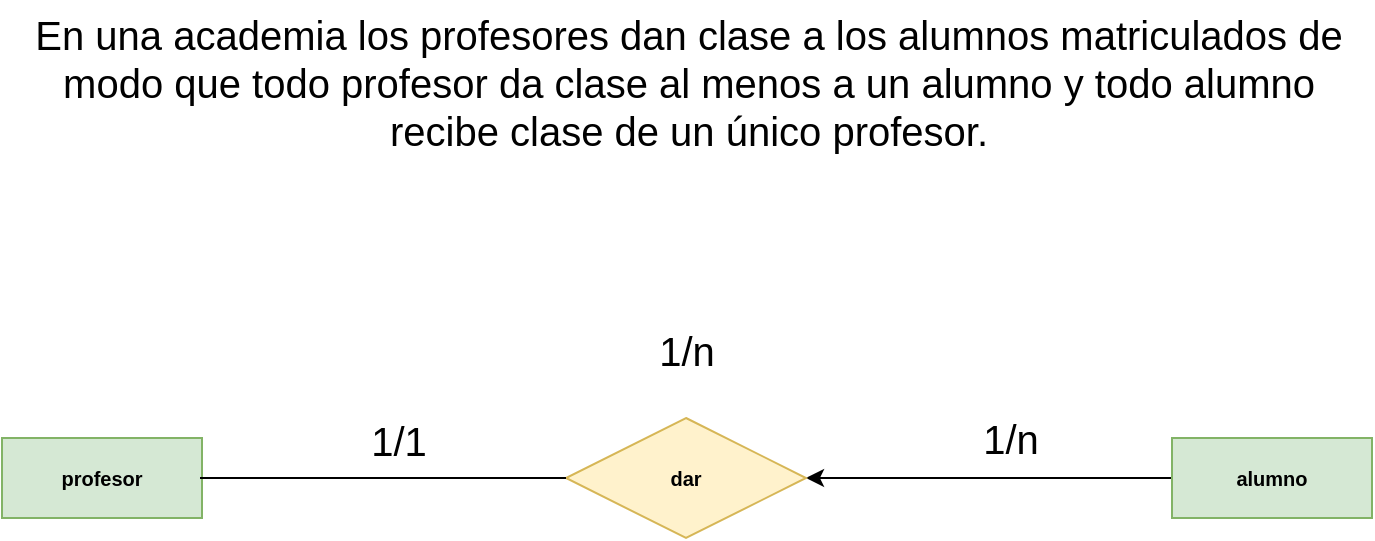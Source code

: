 <mxfile version="20.5.1" type="github" pages="8">
  <diagram id="C_pafondrnuH2jQkp4BJ" name="EJE-1">
    <mxGraphModel dx="868" dy="482" grid="1" gridSize="9" guides="1" tooltips="1" connect="1" arrows="1" fold="1" page="1" pageScale="1" pageWidth="827" pageHeight="1169" math="0" shadow="0">
      <root>
        <mxCell id="0" />
        <mxCell id="1" parent="0" />
        <mxCell id="67MqIu8RiWTuoSil-g8G-1" value="profesor" style="whiteSpace=wrap;html=1;align=center;fontSize=10;glass=0;rounded=0;shadow=0;sketch=0;fillColor=#d5e8d4;strokeColor=#82b366;fontStyle=1" parent="1" vertex="1">
          <mxGeometry x="72" y="252" width="100" height="40" as="geometry" />
        </mxCell>
        <mxCell id="Y26ceKfvN92v9ursP5tr-3" style="edgeStyle=orthogonalEdgeStyle;rounded=0;orthogonalLoop=1;jettySize=auto;html=1;exitX=0;exitY=0.5;exitDx=0;exitDy=0;" parent="1" source="67MqIu8RiWTuoSil-g8G-2" target="67MqIu8RiWTuoSil-g8G-3" edge="1">
          <mxGeometry relative="1" as="geometry" />
        </mxCell>
        <mxCell id="Y26ceKfvN92v9ursP5tr-4" value="1/n" style="edgeLabel;html=1;align=center;verticalAlign=middle;resizable=0;points=[];fontSize=20;" parent="Y26ceKfvN92v9ursP5tr-3" vertex="1" connectable="0">
          <mxGeometry x="0.257" relative="1" as="geometry">
            <mxPoint x="34" y="-20" as="offset" />
          </mxGeometry>
        </mxCell>
        <mxCell id="67MqIu8RiWTuoSil-g8G-2" value="alumno" style="whiteSpace=wrap;html=1;align=center;fontSize=10;fillColor=#d5e8d4;strokeColor=#82b366;fontStyle=1" parent="1" vertex="1">
          <mxGeometry x="657" y="252" width="100" height="40" as="geometry" />
        </mxCell>
        <mxCell id="67MqIu8RiWTuoSil-g8G-3" value="dar" style="shape=rhombus;perimeter=rhombusPerimeter;whiteSpace=wrap;html=1;align=center;fontSize=10;fillColor=#fff2cc;strokeColor=#d6b656;fontStyle=1" parent="1" vertex="1">
          <mxGeometry x="354" y="242" width="120" height="60" as="geometry" />
        </mxCell>
        <mxCell id="67MqIu8RiWTuoSil-g8G-4" value="En una academia los profesores dan clase a los alumnos matriculados de &lt;br/&gt;modo que todo profesor da clase al menos a un alumno y todo alumno &lt;br/&gt;recibe clase de un único profesor." style="text;html=1;align=center;verticalAlign=middle;resizable=0;points=[];autosize=1;strokeColor=none;fillColor=none;fontSize=20;" parent="1" vertex="1">
          <mxGeometry x="77" y="33" width="675" height="81" as="geometry" />
        </mxCell>
        <mxCell id="67MqIu8RiWTuoSil-g8G-5" value="1/n" style="text;html=1;align=center;verticalAlign=middle;resizable=0;points=[];autosize=1;strokeColor=none;fillColor=none;fontSize=20;" parent="1" vertex="1">
          <mxGeometry x="387" y="190" width="54" height="36" as="geometry" />
        </mxCell>
        <mxCell id="Y26ceKfvN92v9ursP5tr-8" value="" style="endArrow=none;html=1;rounded=0;fontSize=20;entryX=0;entryY=0.5;entryDx=0;entryDy=0;" parent="1" target="67MqIu8RiWTuoSil-g8G-3" edge="1">
          <mxGeometry relative="1" as="geometry">
            <mxPoint x="171" y="272" as="sourcePoint" />
            <mxPoint x="342" y="270" as="targetPoint" />
          </mxGeometry>
        </mxCell>
        <mxCell id="Y26ceKfvN92v9ursP5tr-9" value="1/1" style="edgeLabel;html=1;align=center;verticalAlign=middle;resizable=0;points=[];fontSize=20;" parent="Y26ceKfvN92v9ursP5tr-8" vertex="1" connectable="0">
          <mxGeometry x="-0.344" y="-1" relative="1" as="geometry">
            <mxPoint x="39" y="-20" as="offset" />
          </mxGeometry>
        </mxCell>
      </root>
    </mxGraphModel>
  </diagram>
  <diagram name="EJE-2" id="QG7SXy7-9-3xbRphjzR8">
    <mxGraphModel dx="868" dy="482" grid="1" gridSize="9" guides="1" tooltips="1" connect="1" arrows="1" fold="1" page="1" pageScale="1" pageWidth="827" pageHeight="1169" math="0" shadow="0">
      <root>
        <mxCell id="bJsUSY9qkbJMN_Lycvin-0" />
        <mxCell id="bJsUSY9qkbJMN_Lycvin-1" parent="bJsUSY9qkbJMN_Lycvin-0" />
        <mxCell id="bJsUSY9qkbJMN_Lycvin-2" style="edgeStyle=orthogonalEdgeStyle;rounded=0;orthogonalLoop=1;jettySize=auto;html=1;exitX=1;exitY=0.5;exitDx=0;exitDy=0;entryX=0;entryY=0.5;entryDx=0;entryDy=0;fontSize=20;" parent="bJsUSY9qkbJMN_Lycvin-1" source="bJsUSY9qkbJMN_Lycvin-4" target="bJsUSY9qkbJMN_Lycvin-8" edge="1">
          <mxGeometry relative="1" as="geometry" />
        </mxCell>
        <mxCell id="bJsUSY9qkbJMN_Lycvin-3" value="1/1" style="edgeLabel;html=1;align=center;verticalAlign=middle;resizable=0;points=[];fontSize=20;" parent="bJsUSY9qkbJMN_Lycvin-2" vertex="1" connectable="0">
          <mxGeometry x="-0.143" y="-1" relative="1" as="geometry">
            <mxPoint y="-21" as="offset" />
          </mxGeometry>
        </mxCell>
        <mxCell id="bJsUSY9qkbJMN_Lycvin-4" value="profesor" style="whiteSpace=wrap;html=1;align=center;fontSize=10;glass=0;rounded=0;shadow=0;sketch=0;fillColor=#d5e8d4;strokeColor=#82b366;fontStyle=1" parent="bJsUSY9qkbJMN_Lycvin-1" vertex="1">
          <mxGeometry x="72" y="252" width="100" height="40" as="geometry" />
        </mxCell>
        <mxCell id="IlB6msFbpt7T41z2FdNk-0" style="edgeStyle=orthogonalEdgeStyle;rounded=0;orthogonalLoop=1;jettySize=auto;html=1;exitX=0;exitY=0.5;exitDx=0;exitDy=0;fontSize=10;" parent="bJsUSY9qkbJMN_Lycvin-1" source="bJsUSY9qkbJMN_Lycvin-5" edge="1">
          <mxGeometry relative="1" as="geometry">
            <mxPoint x="657" y="272" as="targetPoint" />
          </mxGeometry>
        </mxCell>
        <mxCell id="bJsUSY9qkbJMN_Lycvin-5" value="alumno" style="whiteSpace=wrap;html=1;align=center;fontSize=10;fillColor=#d5e8d4;strokeColor=#82b366;fontStyle=1" parent="bJsUSY9qkbJMN_Lycvin-1" vertex="1">
          <mxGeometry x="657" y="252" width="100" height="40" as="geometry" />
        </mxCell>
        <mxCell id="bJsUSY9qkbJMN_Lycvin-6" style="edgeStyle=orthogonalEdgeStyle;rounded=0;orthogonalLoop=1;jettySize=auto;html=1;exitX=1;exitY=0.5;exitDx=0;exitDy=0;entryX=0;entryY=0.5;entryDx=0;entryDy=0;fontSize=20;" parent="bJsUSY9qkbJMN_Lycvin-1" source="bJsUSY9qkbJMN_Lycvin-8" target="bJsUSY9qkbJMN_Lycvin-5" edge="1">
          <mxGeometry relative="1" as="geometry" />
        </mxCell>
        <mxCell id="bJsUSY9qkbJMN_Lycvin-7" value="0/n" style="edgeLabel;html=1;align=center;verticalAlign=middle;resizable=0;points=[];fontSize=20;" parent="bJsUSY9qkbJMN_Lycvin-6" vertex="1" connectable="0">
          <mxGeometry x="-0.268" y="-1" relative="1" as="geometry">
            <mxPoint x="17" y="-21" as="offset" />
          </mxGeometry>
        </mxCell>
        <mxCell id="bJsUSY9qkbJMN_Lycvin-8" value="ser tutor" style="shape=rhombus;perimeter=rhombusPerimeter;whiteSpace=wrap;html=1;align=center;fontSize=10;fillColor=#fff2cc;strokeColor=#d6b656;fontStyle=1" parent="bJsUSY9qkbJMN_Lycvin-1" vertex="1">
          <mxGeometry x="354" y="242" width="120" height="60" as="geometry" />
        </mxCell>
        <mxCell id="bJsUSY9qkbJMN_Lycvin-9" value="Los profesores de un centro pueden ser o no tutores de un alumno, en &lt;br/&gt;cualquier caso los alumnos solo podrán tener un único tutor." style="text;html=1;align=center;verticalAlign=middle;resizable=0;points=[];autosize=1;strokeColor=none;fillColor=none;fontSize=20;" parent="bJsUSY9qkbJMN_Lycvin-1" vertex="1">
          <mxGeometry x="91" y="42" width="648" height="63" as="geometry" />
        </mxCell>
        <mxCell id="bJsUSY9qkbJMN_Lycvin-10" value="1/n" style="text;html=1;align=center;verticalAlign=middle;resizable=0;points=[];autosize=1;strokeColor=none;fillColor=none;fontSize=20;" parent="bJsUSY9qkbJMN_Lycvin-1" vertex="1">
          <mxGeometry x="387" y="190" width="54" height="36" as="geometry" />
        </mxCell>
      </root>
    </mxGraphModel>
  </diagram>
  <diagram name="EJE-3" id="ckKhmE-Ulk386ZOk6HXc">
    <mxGraphModel dx="868" dy="482" grid="1" gridSize="9" guides="1" tooltips="1" connect="1" arrows="1" fold="1" page="1" pageScale="1" pageWidth="827" pageHeight="1169" math="0" shadow="0">
      <root>
        <mxCell id="mCiLh-W48cnySSuwbcz7-0" />
        <mxCell id="mCiLh-W48cnySSuwbcz7-1" parent="mCiLh-W48cnySSuwbcz7-0" />
        <mxCell id="mCiLh-W48cnySSuwbcz7-4" value="producto" style="whiteSpace=wrap;html=1;align=center;fontSize=10;glass=0;rounded=0;shadow=0;sketch=0;fillColor=#d5e8d4;strokeColor=#82b366;fontStyle=1" parent="mCiLh-W48cnySSuwbcz7-1" vertex="1">
          <mxGeometry x="72" y="252" width="100" height="40" as="geometry" />
        </mxCell>
        <mxCell id="mCiLh-W48cnySSuwbcz7-5" style="edgeStyle=orthogonalEdgeStyle;rounded=0;orthogonalLoop=1;jettySize=auto;html=1;exitX=0;exitY=0.5;exitDx=0;exitDy=0;fontSize=10;" parent="mCiLh-W48cnySSuwbcz7-1" source="mCiLh-W48cnySSuwbcz7-6" edge="1">
          <mxGeometry relative="1" as="geometry">
            <mxPoint x="657" y="272" as="targetPoint" />
          </mxGeometry>
        </mxCell>
        <mxCell id="_xcqq2t0UgPtg0zGJdG0-1" style="edgeStyle=orthogonalEdgeStyle;rounded=0;orthogonalLoop=1;jettySize=auto;html=1;exitX=0;exitY=0.5;exitDx=0;exitDy=0;fontSize=20;" parent="mCiLh-W48cnySSuwbcz7-1" source="mCiLh-W48cnySSuwbcz7-6" target="mCiLh-W48cnySSuwbcz7-9" edge="1">
          <mxGeometry relative="1" as="geometry" />
        </mxCell>
        <mxCell id="_xcqq2t0UgPtg0zGJdG0-2" value="0/n" style="edgeLabel;html=1;align=center;verticalAlign=middle;resizable=0;points=[];fontSize=20;" parent="_xcqq2t0UgPtg0zGJdG0-1" vertex="1" connectable="0">
          <mxGeometry x="-0.202" y="2" relative="1" as="geometry">
            <mxPoint x="-17" y="-22" as="offset" />
          </mxGeometry>
        </mxCell>
        <mxCell id="mCiLh-W48cnySSuwbcz7-6" value="clientes" style="whiteSpace=wrap;html=1;align=center;fontSize=10;fillColor=#d5e8d4;strokeColor=#82b366;fontStyle=1" parent="mCiLh-W48cnySSuwbcz7-1" vertex="1">
          <mxGeometry x="657" y="252" width="100" height="40" as="geometry" />
        </mxCell>
        <mxCell id="_xcqq2t0UgPtg0zGJdG0-3" style="edgeStyle=orthogonalEdgeStyle;rounded=0;orthogonalLoop=1;jettySize=auto;html=1;exitX=0;exitY=0.5;exitDx=0;exitDy=0;entryX=1;entryY=0.5;entryDx=0;entryDy=0;fontSize=20;" parent="mCiLh-W48cnySSuwbcz7-1" source="mCiLh-W48cnySSuwbcz7-9" target="mCiLh-W48cnySSuwbcz7-4" edge="1">
          <mxGeometry relative="1" as="geometry" />
        </mxCell>
        <mxCell id="_xcqq2t0UgPtg0zGJdG0-4" value="0/1" style="edgeLabel;html=1;align=center;verticalAlign=middle;resizable=0;points=[];fontSize=20;" parent="_xcqq2t0UgPtg0zGJdG0-3" vertex="1" connectable="0">
          <mxGeometry x="-0.209" relative="1" as="geometry">
            <mxPoint x="-12" y="-20" as="offset" />
          </mxGeometry>
        </mxCell>
        <mxCell id="mCiLh-W48cnySSuwbcz7-9" value="comprar" style="shape=rhombus;perimeter=rhombusPerimeter;whiteSpace=wrap;html=1;align=center;fontSize=10;fillColor=#fff2cc;strokeColor=#d6b656;fontStyle=1" parent="mCiLh-W48cnySSuwbcz7-1" vertex="1">
          <mxGeometry x="354" y="242" width="120" height="60" as="geometry" />
        </mxCell>
        <mxCell id="mCiLh-W48cnySSuwbcz7-10" value="&lt;div&gt;En un comercio, un cliente compra varios productos, &lt;br&gt;&lt;/div&gt;&lt;div&gt;y un producto puede ser comprado por varios clientes.&lt;/div&gt;" style="text;html=1;align=center;verticalAlign=middle;resizable=0;points=[];autosize=1;strokeColor=none;fillColor=none;fontSize=20;" parent="mCiLh-W48cnySSuwbcz7-1" vertex="1">
          <mxGeometry x="163" y="43" width="504" height="63" as="geometry" />
        </mxCell>
        <mxCell id="mCiLh-W48cnySSuwbcz7-11" value="1/n" style="text;html=1;align=center;verticalAlign=middle;resizable=0;points=[];autosize=1;strokeColor=none;fillColor=none;fontSize=20;" parent="mCiLh-W48cnySSuwbcz7-1" vertex="1">
          <mxGeometry x="387" y="190" width="54" height="36" as="geometry" />
        </mxCell>
      </root>
    </mxGraphModel>
  </diagram>
  <diagram name="EJE-4" id="-D0njKsWUir9gbyyUQ1v">
    <mxGraphModel dx="868" dy="482" grid="1" gridSize="9" guides="1" tooltips="1" connect="1" arrows="1" fold="1" page="1" pageScale="1" pageWidth="827" pageHeight="1169" math="0" shadow="0">
      <root>
        <mxCell id="qJhj5amrhtMFLxrTrymd-0" />
        <mxCell id="qJhj5amrhtMFLxrTrymd-1" parent="qJhj5amrhtMFLxrTrymd-0" />
        <mxCell id="qJhj5amrhtMFLxrTrymd-2" style="edgeStyle=orthogonalEdgeStyle;rounded=0;orthogonalLoop=1;jettySize=auto;html=1;exitX=1;exitY=0.5;exitDx=0;exitDy=0;entryX=0;entryY=0.5;entryDx=0;entryDy=0;fontSize=20;" parent="qJhj5amrhtMFLxrTrymd-1" source="qJhj5amrhtMFLxrTrymd-4" target="qJhj5amrhtMFLxrTrymd-9" edge="1">
          <mxGeometry relative="1" as="geometry" />
        </mxCell>
        <mxCell id="qJhj5amrhtMFLxrTrymd-3" value="1/1" style="edgeLabel;html=1;align=center;verticalAlign=middle;resizable=0;points=[];fontSize=20;" parent="qJhj5amrhtMFLxrTrymd-2" vertex="1" connectable="0">
          <mxGeometry x="-0.143" y="-1" relative="1" as="geometry">
            <mxPoint y="-21" as="offset" />
          </mxGeometry>
        </mxCell>
        <mxCell id="qJhj5amrhtMFLxrTrymd-4" value="persona" style="whiteSpace=wrap;html=1;align=center;fontSize=10;glass=0;rounded=0;shadow=0;sketch=0;fillColor=#d5e8d4;strokeColor=#82b366;fontStyle=1" parent="qJhj5amrhtMFLxrTrymd-1" vertex="1">
          <mxGeometry x="213" y="233" width="100" height="40" as="geometry" />
        </mxCell>
        <mxCell id="qJhj5amrhtMFLxrTrymd-5" style="edgeStyle=orthogonalEdgeStyle;rounded=0;orthogonalLoop=1;jettySize=auto;html=1;exitX=0;exitY=0.5;exitDx=0;exitDy=0;fontSize=10;" parent="qJhj5amrhtMFLxrTrymd-1" edge="1">
          <mxGeometry relative="1" as="geometry">
            <mxPoint x="657" y="272" as="targetPoint" />
            <mxPoint x="657" y="272" as="sourcePoint" />
          </mxGeometry>
        </mxCell>
        <mxCell id="bA5fM5YiuMTR1TJxgv4M-0" style="edgeStyle=orthogonalEdgeStyle;rounded=0;orthogonalLoop=1;jettySize=auto;html=1;exitX=0.5;exitY=1;exitDx=0;exitDy=0;entryX=0.5;entryY=1;entryDx=0;entryDy=0;fontSize=10;" parent="qJhj5amrhtMFLxrTrymd-1" source="qJhj5amrhtMFLxrTrymd-9" target="qJhj5amrhtMFLxrTrymd-4" edge="1">
          <mxGeometry relative="1" as="geometry" />
        </mxCell>
        <mxCell id="bA5fM5YiuMTR1TJxgv4M-1" value="0/n" style="edgeLabel;html=1;align=center;verticalAlign=middle;resizable=0;points=[];fontSize=20;" parent="bA5fM5YiuMTR1TJxgv4M-0" vertex="1" connectable="0">
          <mxGeometry x="0.21" y="1" relative="1" as="geometry">
            <mxPoint x="25" y="19" as="offset" />
          </mxGeometry>
        </mxCell>
        <mxCell id="qJhj5amrhtMFLxrTrymd-9" value="es_padre" style="shape=rhombus;perimeter=rhombusPerimeter;whiteSpace=wrap;html=1;align=center;fontSize=10;fillColor=#fff2cc;strokeColor=#d6b656;fontStyle=1" parent="qJhj5amrhtMFLxrTrymd-1" vertex="1">
          <mxGeometry x="495" y="223" width="120" height="60" as="geometry" />
        </mxCell>
        <mxCell id="qJhj5amrhtMFLxrTrymd-10" value="Representa la relación entre Personas y sus padres." style="text;html=1;align=center;verticalAlign=middle;resizable=0;points=[];autosize=1;strokeColor=none;fillColor=none;fontSize=20;" parent="qJhj5amrhtMFLxrTrymd-1" vertex="1">
          <mxGeometry x="172" y="57" width="486" height="36" as="geometry" />
        </mxCell>
        <mxCell id="qJhj5amrhtMFLxrTrymd-11" value="1/n" style="text;html=1;align=center;verticalAlign=middle;resizable=0;points=[];autosize=1;strokeColor=none;fillColor=none;fontSize=20;" parent="qJhj5amrhtMFLxrTrymd-1" vertex="1">
          <mxGeometry x="528" y="171" width="54" height="36" as="geometry" />
        </mxCell>
      </root>
    </mxGraphModel>
  </diagram>
  <diagram name="EJE-5" id="zymDI2UMHz7tpgXJpWZK">
    <mxGraphModel dx="868" dy="482" grid="1" gridSize="9" guides="1" tooltips="1" connect="1" arrows="1" fold="1" page="1" pageScale="1" pageWidth="827" pageHeight="1169" math="0" shadow="0">
      <root>
        <mxCell id="3Q2idPKjM8KNni23texu-0" />
        <mxCell id="3Q2idPKjM8KNni23texu-1" parent="3Q2idPKjM8KNni23texu-0" />
        <mxCell id="3Q2idPKjM8KNni23texu-10" value="En una carrera de relevos, representar la relación dar el relevo entre atletas&lt;br&gt;(para calcular las cardinalidades máxima y mínima deberás tener en cuenta &lt;br&gt;si se trata de el primero,el último o el 2º o 3º)" style="text;html=1;align=center;verticalAlign=middle;resizable=0;points=[];autosize=1;strokeColor=none;fillColor=none;fontSize=20;" parent="3Q2idPKjM8KNni23texu-1" vertex="1">
          <mxGeometry x="69" y="34" width="693" height="81" as="geometry" />
        </mxCell>
        <mxCell id="w8VDgoV0qq005vwrewg4-0" style="edgeStyle=orthogonalEdgeStyle;rounded=0;orthogonalLoop=1;jettySize=auto;html=1;exitX=1;exitY=0.5;exitDx=0;exitDy=0;entryX=0;entryY=0.5;entryDx=0;entryDy=0;fontSize=20;" parent="3Q2idPKjM8KNni23texu-1" source="w8VDgoV0qq005vwrewg4-2" target="w8VDgoV0qq005vwrewg4-5" edge="1">
          <mxGeometry relative="1" as="geometry" />
        </mxCell>
        <mxCell id="w8VDgoV0qq005vwrewg4-1" value="1/1" style="edgeLabel;html=1;align=center;verticalAlign=middle;resizable=0;points=[];fontSize=20;" parent="w8VDgoV0qq005vwrewg4-0" vertex="1" connectable="0">
          <mxGeometry x="-0.143" y="-1" relative="1" as="geometry">
            <mxPoint y="-21" as="offset" />
          </mxGeometry>
        </mxCell>
        <mxCell id="w8VDgoV0qq005vwrewg4-2" value="atletas" style="whiteSpace=wrap;html=1;align=center;fontSize=10;glass=0;rounded=0;shadow=0;sketch=0;fillColor=#d5e8d4;strokeColor=#82b366;fontStyle=1" parent="3Q2idPKjM8KNni23texu-1" vertex="1">
          <mxGeometry x="213" y="251" width="100" height="40" as="geometry" />
        </mxCell>
        <mxCell id="w8VDgoV0qq005vwrewg4-3" style="edgeStyle=orthogonalEdgeStyle;rounded=0;orthogonalLoop=1;jettySize=auto;html=1;exitX=0.5;exitY=1;exitDx=0;exitDy=0;entryX=0.5;entryY=1;entryDx=0;entryDy=0;fontSize=10;" parent="3Q2idPKjM8KNni23texu-1" source="w8VDgoV0qq005vwrewg4-5" target="w8VDgoV0qq005vwrewg4-2" edge="1">
          <mxGeometry relative="1" as="geometry" />
        </mxCell>
        <mxCell id="w8VDgoV0qq005vwrewg4-4" value="1/1" style="edgeLabel;html=1;align=center;verticalAlign=middle;resizable=0;points=[];fontSize=20;" parent="w8VDgoV0qq005vwrewg4-3" vertex="1" connectable="0">
          <mxGeometry x="0.21" y="1" relative="1" as="geometry">
            <mxPoint x="25" y="19" as="offset" />
          </mxGeometry>
        </mxCell>
        <mxCell id="w8VDgoV0qq005vwrewg4-5" value="dar relevo" style="shape=rhombus;perimeter=rhombusPerimeter;whiteSpace=wrap;html=1;align=center;fontSize=10;fillColor=#fff2cc;strokeColor=#d6b656;fontStyle=1" parent="3Q2idPKjM8KNni23texu-1" vertex="1">
          <mxGeometry x="495" y="241" width="120" height="60" as="geometry" />
        </mxCell>
        <mxCell id="w8VDgoV0qq005vwrewg4-6" value="1/1" style="text;html=1;align=center;verticalAlign=middle;resizable=0;points=[];autosize=1;strokeColor=none;fillColor=none;fontSize=20;" parent="3Q2idPKjM8KNni23texu-1" vertex="1">
          <mxGeometry x="528" y="189" width="54" height="36" as="geometry" />
        </mxCell>
      </root>
    </mxGraphModel>
  </diagram>
  <diagram name="EJE-6" id="ZMl4KKqb7_XUoEZmC8r-">
    <mxGraphModel dx="1695" dy="482" grid="1" gridSize="9" guides="1" tooltips="1" connect="1" arrows="1" fold="1" page="1" pageScale="1" pageWidth="827" pageHeight="1169" math="0" shadow="0">
      <root>
        <mxCell id="ceRQ4z9V4SoCpZ6O9gZ1-0" />
        <mxCell id="ceRQ4z9V4SoCpZ6O9gZ1-1" parent="ceRQ4z9V4SoCpZ6O9gZ1-0" />
        <mxCell id="ceRQ4z9V4SoCpZ6O9gZ1-2" style="edgeStyle=orthogonalEdgeStyle;rounded=0;orthogonalLoop=1;jettySize=auto;html=1;exitX=1;exitY=0.5;exitDx=0;exitDy=0;entryX=0;entryY=0.5;entryDx=0;entryDy=0;fontSize=20;" parent="ceRQ4z9V4SoCpZ6O9gZ1-1" source="ceRQ4z9V4SoCpZ6O9gZ1-4" target="ceRQ4z9V4SoCpZ6O9gZ1-9" edge="1">
          <mxGeometry relative="1" as="geometry" />
        </mxCell>
        <mxCell id="ceRQ4z9V4SoCpZ6O9gZ1-3" value="1/N" style="edgeLabel;html=1;align=center;verticalAlign=middle;resizable=0;points=[];fontSize=20;" parent="ceRQ4z9V4SoCpZ6O9gZ1-2" vertex="1" connectable="0">
          <mxGeometry x="-0.143" y="-1" relative="1" as="geometry">
            <mxPoint y="-21" as="offset" />
          </mxGeometry>
        </mxCell>
        <mxCell id="ceRQ4z9V4SoCpZ6O9gZ1-4" value="empleado" style="whiteSpace=wrap;html=1;align=center;fontSize=20;glass=0;rounded=0;shadow=0;sketch=0;fillColor=#d5e8d4;strokeColor=#82b366;fontStyle=1" parent="ceRQ4z9V4SoCpZ6O9gZ1-1" vertex="1">
          <mxGeometry x="72" y="252" width="100" height="40" as="geometry" />
        </mxCell>
        <mxCell id="ceRQ4z9V4SoCpZ6O9gZ1-6" value="departamento" style="whiteSpace=wrap;html=1;align=center;fontSize=20;fillColor=#d5e8d4;strokeColor=#82b366;fontStyle=1" parent="ceRQ4z9V4SoCpZ6O9gZ1-1" vertex="1">
          <mxGeometry x="612" y="252" width="145" height="40" as="geometry" />
        </mxCell>
        <mxCell id="ceRQ4z9V4SoCpZ6O9gZ1-7" style="edgeStyle=orthogonalEdgeStyle;rounded=0;orthogonalLoop=1;jettySize=auto;html=1;exitX=1;exitY=0.5;exitDx=0;exitDy=0;entryX=0;entryY=0.5;entryDx=0;entryDy=0;fontSize=20;" parent="ceRQ4z9V4SoCpZ6O9gZ1-1" source="ceRQ4z9V4SoCpZ6O9gZ1-9" target="ceRQ4z9V4SoCpZ6O9gZ1-6" edge="1">
          <mxGeometry relative="1" as="geometry" />
        </mxCell>
        <mxCell id="ceRQ4z9V4SoCpZ6O9gZ1-8" value="1/1" style="edgeLabel;html=1;align=center;verticalAlign=middle;resizable=0;points=[];fontSize=20;" parent="ceRQ4z9V4SoCpZ6O9gZ1-7" vertex="1" connectable="0">
          <mxGeometry x="-0.268" y="-1" relative="1" as="geometry">
            <mxPoint x="17" y="-21" as="offset" />
          </mxGeometry>
        </mxCell>
        <mxCell id="ceRQ4z9V4SoCpZ6O9gZ1-9" value="asignar" style="shape=rhombus;perimeter=rhombusPerimeter;whiteSpace=wrap;html=1;align=center;fontSize=20;fillColor=#fff2cc;strokeColor=#d6b656;fontStyle=1" parent="ceRQ4z9V4SoCpZ6O9gZ1-1" vertex="1">
          <mxGeometry x="354" y="242" width="120" height="60" as="geometry" />
        </mxCell>
        <mxCell id="ceRQ4z9V4SoCpZ6O9gZ1-10" value="&lt;div style=&quot;font-size: 19px;&quot;&gt;&lt;font style=&quot;font-size: 19px;&quot;&gt;Una empresa está compuesta por varios departamentos de los que se desea almacenar&amp;nbsp;&lt;/font&gt;&lt;/div&gt;&lt;div style=&quot;font-size: 19px;&quot;&gt;&lt;font style=&quot;font-size: 19px;&quot;&gt;su nº,&amp;nbsp;&lt;span style=&quot;background-color: initial;&quot;&gt;nombre y localidad.&amp;nbsp;&lt;/span&gt;&lt;span style=&quot;background-color: initial;&quot;&gt;- Los empleados deben estar asignados a un departamento&amp;nbsp;&lt;/span&gt;&lt;span style=&quot;background-color: initial;&quot;&gt;y&amp;nbsp;&lt;/span&gt;&lt;/font&gt;&lt;/div&gt;&lt;div style=&quot;font-size: 19px;&quot;&gt;&lt;font style=&quot;font-size: 19px;&quot;&gt;&lt;span style=&quot;background-color: initial;&quot;&gt;se guardarán sus datos&amp;nbsp;&lt;/span&gt;&lt;span style=&quot;background-color: initial;&quot;&gt;nºempleado,&lt;/span&gt;&lt;span style=&quot;background-color: initial;&quot;&gt;&amp;nbsp;apellido, salario. Además, cada empleado tiene un jefe.&lt;/span&gt;&lt;/font&gt;&lt;/div&gt;&lt;div style=&quot;font-size: 19px;&quot;&gt;&lt;span style=&quot;background-color: initial;&quot;&gt;&lt;font style=&quot;font-size: 19px;&quot;&gt;(Nota: se ha supuesto que un departamento puede no tener empleados)&lt;/font&gt;&lt;/span&gt;&lt;br&gt;&lt;/div&gt;" style="text;html=1;align=center;verticalAlign=middle;resizable=0;points=[];autosize=1;strokeColor=none;fillColor=none;fontSize=20;" parent="ceRQ4z9V4SoCpZ6O9gZ1-1" vertex="1">
          <mxGeometry x="14" y="21" width="801" height="108" as="geometry" />
        </mxCell>
        <mxCell id="ceRQ4z9V4SoCpZ6O9gZ1-11" value="1/N" style="text;html=1;align=center;verticalAlign=middle;resizable=0;points=[];autosize=1;strokeColor=none;fillColor=none;fontSize=20;" parent="ceRQ4z9V4SoCpZ6O9gZ1-1" vertex="1">
          <mxGeometry x="388" y="206" width="54" height="36" as="geometry" />
        </mxCell>
        <mxCell id="Svti_c724xQN9t_r4_0s-2" value="jefe" style="whiteSpace=wrap;html=1;align=center;fontSize=20;fillColor=#d5e8d4;strokeColor=#82b366;fontStyle=1" parent="ceRQ4z9V4SoCpZ6O9gZ1-1" vertex="1">
          <mxGeometry x="392" y="477" width="100" height="40" as="geometry" />
        </mxCell>
        <mxCell id="Svti_c724xQN9t_r4_0s-4" value="nombre" style="ellipse;whiteSpace=wrap;html=1;align=center;fontSize=20;" parent="ceRQ4z9V4SoCpZ6O9gZ1-1" vertex="1">
          <mxGeometry x="-63" y="216" width="100" height="40" as="geometry" />
        </mxCell>
        <mxCell id="Svti_c724xQN9t_r4_0s-5" value="localidad" style="ellipse;whiteSpace=wrap;html=1;align=center;fontSize=20;" parent="ceRQ4z9V4SoCpZ6O9gZ1-1" vertex="1">
          <mxGeometry x="-63" y="270" width="100" height="40" as="geometry" />
        </mxCell>
        <mxCell id="Svti_c724xQN9t_r4_0s-12" value="apellido" style="ellipse;whiteSpace=wrap;html=1;align=center;fontSize=20;" parent="ceRQ4z9V4SoCpZ6O9gZ1-1" vertex="1">
          <mxGeometry x="693" y="324" width="100" height="40" as="geometry" />
        </mxCell>
        <mxCell id="Svti_c724xQN9t_r4_0s-14" value="salario" style="ellipse;whiteSpace=wrap;html=1;align=center;fontSize=20;" parent="ceRQ4z9V4SoCpZ6O9gZ1-1" vertex="1">
          <mxGeometry x="576" y="324" width="100" height="40" as="geometry" />
        </mxCell>
        <mxCell id="5hY5nUk3EdLcNcII4HAr-0" value="nº" style="ellipse;whiteSpace=wrap;html=1;align=center;fontStyle=4;fontSize=20;fillColor=#dae8fc;strokeColor=#6c8ebf;" parent="ceRQ4z9V4SoCpZ6O9gZ1-1" vertex="1">
          <mxGeometry x="-63" y="162" width="100" height="40" as="geometry" />
        </mxCell>
        <mxCell id="5hY5nUk3EdLcNcII4HAr-2" value="nº empleado" style="ellipse;whiteSpace=wrap;html=1;align=center;fontStyle=4;fontSize=20;fillColor=#dae8fc;strokeColor=#6c8ebf;" parent="ceRQ4z9V4SoCpZ6O9gZ1-1" vertex="1">
          <mxGeometry x="793" y="252" width="126" height="40" as="geometry" />
        </mxCell>
        <mxCell id="5hY5nUk3EdLcNcII4HAr-15" value="" style="endArrow=none;html=1;rounded=0;fontSize=20;entryX=0;entryY=0;entryDx=0;entryDy=0;exitX=1;exitY=0.5;exitDx=0;exitDy=0;" parent="ceRQ4z9V4SoCpZ6O9gZ1-1" source="5hY5nUk3EdLcNcII4HAr-0" target="ceRQ4z9V4SoCpZ6O9gZ1-4" edge="1">
          <mxGeometry relative="1" as="geometry">
            <mxPoint x="37" y="271.5" as="sourcePoint" />
            <mxPoint x="72" y="272" as="targetPoint" />
          </mxGeometry>
        </mxCell>
        <mxCell id="5hY5nUk3EdLcNcII4HAr-16" value="" style="endArrow=none;html=1;rounded=0;fontSize=20;entryX=0;entryY=1;entryDx=0;entryDy=0;exitX=1;exitY=0.5;exitDx=0;exitDy=0;" parent="ceRQ4z9V4SoCpZ6O9gZ1-1" source="Svti_c724xQN9t_r4_0s-5" target="ceRQ4z9V4SoCpZ6O9gZ1-4" edge="1">
          <mxGeometry relative="1" as="geometry">
            <mxPoint x="122" y="182" as="sourcePoint" />
            <mxPoint x="144" y="306" as="targetPoint" />
          </mxGeometry>
        </mxCell>
        <mxCell id="5hY5nUk3EdLcNcII4HAr-17" value="" style="endArrow=none;html=1;rounded=0;fontSize=20;exitX=1;exitY=0.5;exitDx=0;exitDy=0;entryX=0;entryY=0.25;entryDx=0;entryDy=0;" parent="ceRQ4z9V4SoCpZ6O9gZ1-1" source="Svti_c724xQN9t_r4_0s-4" target="ceRQ4z9V4SoCpZ6O9gZ1-4" edge="1">
          <mxGeometry relative="1" as="geometry">
            <mxPoint x="122" y="216" as="sourcePoint" />
            <mxPoint x="59" y="279" as="targetPoint" />
          </mxGeometry>
        </mxCell>
        <mxCell id="5hY5nUk3EdLcNcII4HAr-18" value="" style="endArrow=none;html=1;rounded=0;fontSize=20;exitX=0;exitY=0.5;exitDx=0;exitDy=0;entryX=1;entryY=0.5;entryDx=0;entryDy=0;" parent="ceRQ4z9V4SoCpZ6O9gZ1-1" source="5hY5nUk3EdLcNcII4HAr-2" target="ceRQ4z9V4SoCpZ6O9gZ1-6" edge="1">
          <mxGeometry relative="1" as="geometry">
            <mxPoint x="693" y="234" as="sourcePoint" />
            <mxPoint x="853" y="234" as="targetPoint" />
          </mxGeometry>
        </mxCell>
        <mxCell id="5hY5nUk3EdLcNcII4HAr-19" value="" style="endArrow=none;html=1;rounded=0;fontSize=20;exitX=0.5;exitY=1;exitDx=0;exitDy=0;entryX=0.5;entryY=0;entryDx=0;entryDy=0;" parent="ceRQ4z9V4SoCpZ6O9gZ1-1" source="ceRQ4z9V4SoCpZ6O9gZ1-6" target="Svti_c724xQN9t_r4_0s-12" edge="1">
          <mxGeometry relative="1" as="geometry">
            <mxPoint x="783" y="297" as="sourcePoint" />
            <mxPoint x="943" y="297" as="targetPoint" />
          </mxGeometry>
        </mxCell>
        <mxCell id="5hY5nUk3EdLcNcII4HAr-20" value="" style="endArrow=none;html=1;rounded=0;fontSize=20;exitX=0.5;exitY=1;exitDx=0;exitDy=0;entryX=0.5;entryY=0;entryDx=0;entryDy=0;" parent="ceRQ4z9V4SoCpZ6O9gZ1-1" source="ceRQ4z9V4SoCpZ6O9gZ1-6" target="Svti_c724xQN9t_r4_0s-14" edge="1">
          <mxGeometry relative="1" as="geometry">
            <mxPoint x="684" y="324" as="sourcePoint" />
            <mxPoint x="844" y="324" as="targetPoint" />
          </mxGeometry>
        </mxCell>
        <mxCell id="xyMA2tcLIjP07GyswKxN-0" value="jefe" style="shape=rhombus;perimeter=rhombusPerimeter;whiteSpace=wrap;html=1;align=center;fontSize=20;fillColor=#fff2cc;strokeColor=#d6b656;" parent="ceRQ4z9V4SoCpZ6O9gZ1-1" vertex="1">
          <mxGeometry x="62" y="342" width="120" height="60" as="geometry" />
        </mxCell>
      </root>
    </mxGraphModel>
  </diagram>
  <diagram name="EJE-7" id="eCQk8WWaCOQ9R6_1u9TO">
    <mxGraphModel dx="1695" dy="482" grid="1" gridSize="9" guides="1" tooltips="1" connect="1" arrows="1" fold="1" page="1" pageScale="1" pageWidth="827" pageHeight="1169" math="0" shadow="0">
      <root>
        <mxCell id="dQ05x5KbaUEkVMnu56LT-0" />
        <mxCell id="dQ05x5KbaUEkVMnu56LT-1" parent="dQ05x5KbaUEkVMnu56LT-0" />
        <mxCell id="dQ05x5KbaUEkVMnu56LT-2" style="edgeStyle=orthogonalEdgeStyle;rounded=0;orthogonalLoop=1;jettySize=auto;html=1;exitX=1;exitY=0.5;exitDx=0;exitDy=0;entryX=0;entryY=0.5;entryDx=0;entryDy=0;fontSize=20;" parent="dQ05x5KbaUEkVMnu56LT-1" source="dQ05x5KbaUEkVMnu56LT-4" target="dQ05x5KbaUEkVMnu56LT-8" edge="1">
          <mxGeometry relative="1" as="geometry" />
        </mxCell>
        <mxCell id="dQ05x5KbaUEkVMnu56LT-3" value="1/1" style="edgeLabel;html=1;align=center;verticalAlign=middle;resizable=0;points=[];fontSize=20;" parent="dQ05x5KbaUEkVMnu56LT-2" vertex="1" connectable="0">
          <mxGeometry x="-0.143" y="-1" relative="1" as="geometry">
            <mxPoint y="-21" as="offset" />
          </mxGeometry>
        </mxCell>
        <mxCell id="dQ05x5KbaUEkVMnu56LT-4" value="equipos" style="whiteSpace=wrap;html=1;align=center;fontSize=20;glass=0;rounded=0;shadow=0;sketch=0;fillColor=#d5e8d4;strokeColor=#82b366;fontStyle=1" parent="dQ05x5KbaUEkVMnu56LT-1" vertex="1">
          <mxGeometry x="72" y="252" width="100" height="40" as="geometry" />
        </mxCell>
        <mxCell id="9XAwXT56aP_MNhkPx8oP-2" style="edgeStyle=orthogonalEdgeStyle;rounded=0;orthogonalLoop=1;jettySize=auto;html=1;exitX=1;exitY=1;exitDx=0;exitDy=0;entryX=0;entryY=0.5;entryDx=0;entryDy=0;fontSize=20;" parent="dQ05x5KbaUEkVMnu56LT-1" source="dQ05x5KbaUEkVMnu56LT-5" target="9XAwXT56aP_MNhkPx8oP-1" edge="1">
          <mxGeometry relative="1" as="geometry" />
        </mxCell>
        <mxCell id="9XAwXT56aP_MNhkPx8oP-3" style="edgeStyle=orthogonalEdgeStyle;rounded=0;orthogonalLoop=1;jettySize=auto;html=1;exitX=1;exitY=0;exitDx=0;exitDy=0;entryX=0;entryY=0.5;entryDx=0;entryDy=0;fontSize=20;" parent="dQ05x5KbaUEkVMnu56LT-1" source="dQ05x5KbaUEkVMnu56LT-5" target="dQ05x5KbaUEkVMnu56LT-21" edge="1">
          <mxGeometry relative="1" as="geometry" />
        </mxCell>
        <mxCell id="9XAwXT56aP_MNhkPx8oP-4" style="edgeStyle=orthogonalEdgeStyle;rounded=0;orthogonalLoop=1;jettySize=auto;html=1;exitX=1;exitY=0.5;exitDx=0;exitDy=0;entryX=0;entryY=0.5;entryDx=0;entryDy=0;fontSize=20;" parent="dQ05x5KbaUEkVMnu56LT-1" source="dQ05x5KbaUEkVMnu56LT-5" target="9XAwXT56aP_MNhkPx8oP-0" edge="1">
          <mxGeometry relative="1" as="geometry" />
        </mxCell>
        <mxCell id="dQ05x5KbaUEkVMnu56LT-5" value="partidos" style="whiteSpace=wrap;html=1;align=center;fontSize=20;fillColor=#d5e8d4;strokeColor=#82b366;fontStyle=1" parent="dQ05x5KbaUEkVMnu56LT-1" vertex="1">
          <mxGeometry x="612" y="252" width="145" height="40" as="geometry" />
        </mxCell>
        <mxCell id="dQ05x5KbaUEkVMnu56LT-6" style="edgeStyle=orthogonalEdgeStyle;rounded=0;orthogonalLoop=1;jettySize=auto;html=1;exitX=1;exitY=0.5;exitDx=0;exitDy=0;entryX=0;entryY=0.5;entryDx=0;entryDy=0;fontSize=20;" parent="dQ05x5KbaUEkVMnu56LT-1" source="dQ05x5KbaUEkVMnu56LT-8" target="dQ05x5KbaUEkVMnu56LT-5" edge="1">
          <mxGeometry relative="1" as="geometry" />
        </mxCell>
        <mxCell id="dQ05x5KbaUEkVMnu56LT-7" value="0/N" style="edgeLabel;html=1;align=center;verticalAlign=middle;resizable=0;points=[];fontSize=20;" parent="dQ05x5KbaUEkVMnu56LT-6" vertex="1" connectable="0">
          <mxGeometry x="-0.268" y="-1" relative="1" as="geometry">
            <mxPoint x="17" y="-21" as="offset" />
          </mxGeometry>
        </mxCell>
        <mxCell id="dQ05x5KbaUEkVMnu56LT-8" value="juegan" style="shape=rhombus;perimeter=rhombusPerimeter;whiteSpace=wrap;html=1;align=center;fontSize=20;fillColor=#fff2cc;strokeColor=#d6b656;fontStyle=1" parent="dQ05x5KbaUEkVMnu56LT-1" vertex="1">
          <mxGeometry x="354" y="242" width="120" height="60" as="geometry" />
        </mxCell>
        <mxCell id="dQ05x5KbaUEkVMnu56LT-9" value="&lt;div style=&quot;&quot;&gt;&lt;span style=&quot;font-size: 19px;&quot;&gt;Se desea construir una bd para mantener información sobre los equipos y partidos de la liga.&amp;nbsp;&lt;/span&gt;&lt;/div&gt;&lt;div style=&quot;&quot;&gt;&lt;span style=&quot;font-size: 19px;&quot;&gt;- Un equipo tiene un cierto nº de jugadores (Id_jugador, datos personales)&amp;nbsp;&lt;/span&gt;&lt;span style=&quot;font-size: 19px; background-color: initial;&quot;&gt;y no todos participan en cada partido.&amp;nbsp;&lt;/span&gt;&lt;/div&gt;&lt;div style=&quot;&quot;&gt;&lt;span style=&quot;font-size: 19px; background-color: initial;&quot;&gt;Queremos registrar además por cada partido, qué jugadores juegan,&amp;nbsp;&lt;/span&gt;&lt;span style=&quot;background-color: initial; font-size: 19px;&quot;&gt;la fecha y la hora del partido,&amp;nbsp;&lt;/span&gt;&lt;/div&gt;&lt;div style=&quot;&quot;&gt;&lt;span style=&quot;background-color: initial; font-size: 19px;&quot;&gt;resultados de los encuentros y las posiciones donde juegan.&lt;/span&gt;&lt;/div&gt;" style="text;html=1;align=center;verticalAlign=middle;resizable=0;points=[];autosize=1;strokeColor=none;fillColor=none;fontSize=20;" parent="dQ05x5KbaUEkVMnu56LT-1" vertex="1">
          <mxGeometry x="-70" y="21" width="972" height="108" as="geometry" />
        </mxCell>
        <mxCell id="dQ05x5KbaUEkVMnu56LT-10" value="1/N" style="text;html=1;align=center;verticalAlign=middle;resizable=0;points=[];autosize=1;strokeColor=none;fillColor=none;fontSize=20;" parent="dQ05x5KbaUEkVMnu56LT-1" vertex="1">
          <mxGeometry x="389" y="206" width="54" height="36" as="geometry" />
        </mxCell>
        <mxCell id="dQ05x5KbaUEkVMnu56LT-15" value="nº jugadores" style="ellipse;whiteSpace=wrap;html=1;align=center;fontSize=20;" parent="dQ05x5KbaUEkVMnu56LT-1" vertex="1">
          <mxGeometry x="-90" y="252" width="127" height="40" as="geometry" />
        </mxCell>
        <mxCell id="dQ05x5KbaUEkVMnu56LT-19" value="datos personales" style="ellipse;whiteSpace=wrap;html=1;align=center;fontSize=20;" parent="dQ05x5KbaUEkVMnu56LT-1" vertex="1">
          <mxGeometry x="24.87" y="351" width="194.25" height="45" as="geometry" />
        </mxCell>
        <mxCell id="dQ05x5KbaUEkVMnu56LT-21" value="fecha" style="ellipse;whiteSpace=wrap;html=1;align=center;fontSize=20;" parent="dQ05x5KbaUEkVMnu56LT-1" vertex="1">
          <mxGeometry x="815" y="176" width="100" height="40" as="geometry" />
        </mxCell>
        <mxCell id="dQ05x5KbaUEkVMnu56LT-22" style="edgeStyle=orthogonalEdgeStyle;rounded=0;orthogonalLoop=1;jettySize=auto;html=1;exitX=0.5;exitY=1;exitDx=0;exitDy=0;entryX=0.5;entryY=0;entryDx=0;entryDy=0;fontSize=20;" parent="dQ05x5KbaUEkVMnu56LT-1" source="dQ05x5KbaUEkVMnu56LT-23" target="dQ05x5KbaUEkVMnu56LT-5" edge="1">
          <mxGeometry relative="1" as="geometry" />
        </mxCell>
        <mxCell id="dQ05x5KbaUEkVMnu56LT-23" value="jugadores" style="ellipse;whiteSpace=wrap;html=1;align=center;fontSize=20;" parent="dQ05x5KbaUEkVMnu56LT-1" vertex="1">
          <mxGeometry x="621" y="162" width="117" height="54" as="geometry" />
        </mxCell>
        <mxCell id="dQ05x5KbaUEkVMnu56LT-24" style="edgeStyle=orthogonalEdgeStyle;rounded=0;orthogonalLoop=1;jettySize=auto;html=1;exitX=0.5;exitY=0;exitDx=0;exitDy=0;entryX=0.5;entryY=1;entryDx=0;entryDy=0;fontSize=20;" parent="dQ05x5KbaUEkVMnu56LT-1" source="dQ05x5KbaUEkVMnu56LT-25" target="dQ05x5KbaUEkVMnu56LT-5" edge="1">
          <mxGeometry relative="1" as="geometry" />
        </mxCell>
        <mxCell id="dQ05x5KbaUEkVMnu56LT-25" value="resultado" style="ellipse;whiteSpace=wrap;html=1;align=center;fontSize=20;" parent="dQ05x5KbaUEkVMnu56LT-1" vertex="1">
          <mxGeometry x="635" y="333" width="100" height="40" as="geometry" />
        </mxCell>
        <mxCell id="9XAwXT56aP_MNhkPx8oP-0" value="hora" style="ellipse;whiteSpace=wrap;html=1;align=center;fontSize=20;" parent="dQ05x5KbaUEkVMnu56LT-1" vertex="1">
          <mxGeometry x="815" y="252" width="100" height="40" as="geometry" />
        </mxCell>
        <mxCell id="9XAwXT56aP_MNhkPx8oP-1" value="posiciones" style="ellipse;whiteSpace=wrap;html=1;align=center;fontSize=20;" parent="dQ05x5KbaUEkVMnu56LT-1" vertex="1">
          <mxGeometry x="815" y="324" width="100" height="40" as="geometry" />
        </mxCell>
        <mxCell id="qAIKKBQoK4L0yolpXfCF-0" value="id jugador" style="ellipse;whiteSpace=wrap;html=1;align=center;fontStyle=4;fontSize=20;fillColor=#dae8fc;strokeColor=#6c8ebf;" parent="dQ05x5KbaUEkVMnu56LT-1" vertex="1">
          <mxGeometry x="71.99" y="176" width="100" height="40" as="geometry" />
        </mxCell>
        <mxCell id="qAIKKBQoK4L0yolpXfCF-2" value="" style="endArrow=none;html=1;rounded=0;fontSize=20;exitX=0.5;exitY=1;exitDx=0;exitDy=0;entryX=0.5;entryY=0;entryDx=0;entryDy=0;" parent="dQ05x5KbaUEkVMnu56LT-1" source="qAIKKBQoK4L0yolpXfCF-0" target="dQ05x5KbaUEkVMnu56LT-4" edge="1">
          <mxGeometry relative="1" as="geometry">
            <mxPoint x="126" y="234" as="sourcePoint" />
            <mxPoint x="286" y="234" as="targetPoint" />
          </mxGeometry>
        </mxCell>
        <mxCell id="9OE_mrU0FrqTGjvZrip3-0" value="" style="endArrow=none;html=1;rounded=0;fontSize=20;exitX=0.5;exitY=1;exitDx=0;exitDy=0;entryX=0.5;entryY=0;entryDx=0;entryDy=0;" parent="dQ05x5KbaUEkVMnu56LT-1" source="dQ05x5KbaUEkVMnu56LT-4" target="dQ05x5KbaUEkVMnu56LT-19" edge="1">
          <mxGeometry relative="1" as="geometry">
            <mxPoint x="126" y="324" as="sourcePoint" />
            <mxPoint x="286" y="324" as="targetPoint" />
          </mxGeometry>
        </mxCell>
        <mxCell id="9OE_mrU0FrqTGjvZrip3-1" value="" style="endArrow=none;html=1;rounded=0;fontSize=20;entryX=0;entryY=0.5;entryDx=0;entryDy=0;exitX=1;exitY=0.5;exitDx=0;exitDy=0;" parent="dQ05x5KbaUEkVMnu56LT-1" source="dQ05x5KbaUEkVMnu56LT-15" target="dQ05x5KbaUEkVMnu56LT-4" edge="1">
          <mxGeometry relative="1" as="geometry">
            <mxPoint x="-81" y="324" as="sourcePoint" />
            <mxPoint x="79" y="324" as="targetPoint" />
          </mxGeometry>
        </mxCell>
      </root>
    </mxGraphModel>
  </diagram>
  <diagram name="EJE-8" id="xvFp81wpOPmgEZawM7QU">
    <mxGraphModel dx="1695" dy="482" grid="1" gridSize="9" guides="1" tooltips="1" connect="1" arrows="1" fold="1" page="1" pageScale="1" pageWidth="827" pageHeight="1169" math="0" shadow="0">
      <root>
        <mxCell id="FOosRSez182wkQKPUyBT-0" />
        <mxCell id="FOosRSez182wkQKPUyBT-1" parent="FOosRSez182wkQKPUyBT-0" />
        <mxCell id="FOosRSez182wkQKPUyBT-2" style="edgeStyle=orthogonalEdgeStyle;rounded=0;orthogonalLoop=1;jettySize=auto;html=1;exitX=1;exitY=0.5;exitDx=0;exitDy=0;entryX=0;entryY=0.5;entryDx=0;entryDy=0;fontSize=20;" parent="FOosRSez182wkQKPUyBT-1" source="FOosRSez182wkQKPUyBT-4" target="FOosRSez182wkQKPUyBT-11" edge="1">
          <mxGeometry relative="1" as="geometry" />
        </mxCell>
        <mxCell id="FOosRSez182wkQKPUyBT-3" value="1/n" style="edgeLabel;html=1;align=center;verticalAlign=middle;resizable=0;points=[];fontSize=20;" parent="FOosRSez182wkQKPUyBT-2" vertex="1" connectable="0">
          <mxGeometry x="-0.143" y="-1" relative="1" as="geometry">
            <mxPoint y="-21" as="offset" />
          </mxGeometry>
        </mxCell>
        <mxCell id="FOosRSez182wkQKPUyBT-4" value="universidad" style="whiteSpace=wrap;html=1;align=center;fontSize=20;glass=0;rounded=0;shadow=0;sketch=0;fillColor=#d5e8d4;strokeColor=#82b366;fontStyle=1" parent="FOosRSez182wkQKPUyBT-1" vertex="1">
          <mxGeometry x="63" y="268" width="118" height="40" as="geometry" />
        </mxCell>
        <mxCell id="duW09SVJwu85f6rAntdO-13" style="edgeStyle=orthogonalEdgeStyle;rounded=0;orthogonalLoop=1;jettySize=auto;html=1;exitX=1;exitY=0.5;exitDx=0;exitDy=0;entryX=0;entryY=0.5;entryDx=0;entryDy=0;fontSize=20;" parent="FOosRSez182wkQKPUyBT-1" source="FOosRSez182wkQKPUyBT-8" target="duW09SVJwu85f6rAntdO-7" edge="1">
          <mxGeometry relative="1" as="geometry" />
        </mxCell>
        <mxCell id="FOosRSez182wkQKPUyBT-8" value="carreras" style="whiteSpace=wrap;html=1;align=center;fontSize=20;fillColor=#d5e8d4;strokeColor=#82b366;fontStyle=1" parent="FOosRSez182wkQKPUyBT-1" vertex="1">
          <mxGeometry x="576" y="268" width="145" height="40" as="geometry" />
        </mxCell>
        <mxCell id="duW09SVJwu85f6rAntdO-5" style="edgeStyle=orthogonalEdgeStyle;rounded=0;orthogonalLoop=1;jettySize=auto;html=1;exitX=1;exitY=0.5;exitDx=0;exitDy=0;entryX=0;entryY=0.5;entryDx=0;entryDy=0;fontSize=20;" parent="FOosRSez182wkQKPUyBT-1" source="FOosRSez182wkQKPUyBT-11" target="FOosRSez182wkQKPUyBT-8" edge="1">
          <mxGeometry relative="1" as="geometry" />
        </mxCell>
        <mxCell id="duW09SVJwu85f6rAntdO-6" value="1/n" style="edgeLabel;html=1;align=center;verticalAlign=middle;resizable=0;points=[];fontSize=20;" parent="duW09SVJwu85f6rAntdO-5" vertex="1" connectable="0">
          <mxGeometry x="-0.216" relative="1" as="geometry">
            <mxPoint x="8" y="-20" as="offset" />
          </mxGeometry>
        </mxCell>
        <mxCell id="FOosRSez182wkQKPUyBT-11" value="información" style="shape=rhombus;perimeter=rhombusPerimeter;whiteSpace=wrap;html=1;align=center;fontSize=20;fillColor=#fff2cc;strokeColor=#d6b656;fontStyle=1" parent="FOosRSez182wkQKPUyBT-1" vertex="1">
          <mxGeometry x="324" y="252" width="150" height="72" as="geometry" />
        </mxCell>
        <mxCell id="FOosRSez182wkQKPUyBT-12" value="&lt;div style=&quot;&quot;&gt;&lt;span style=&quot;font-size: 19px;&quot;&gt;Se desea diseñar una BD para una Universidad que contenga información sobre carreras y asignaturas que se pueden estudiar.&amp;nbsp;&lt;/span&gt;&lt;/div&gt;&lt;span style=&quot;font-size: 19px;&quot;&gt;Además,&lt;/span&gt;&lt;span style=&quot;font-size: 19px; background-color: initial;&quot;&gt;&amp;nbsp;se incluirá la información de los alumnos matriculados en las correspondientes asignaturas y&amp;nbsp;&lt;/span&gt;&lt;span style=&quot;font-size: 19px;&quot;&gt;&lt;br&gt;&lt;/span&gt;&lt;div style=&quot;&quot;&gt;&lt;span style=&quot;font-size: 19px;&quot;&gt;las calificaciones que obtienen en las asignaturas en las que están matriculados.&amp;nbsp;&lt;/span&gt;&lt;/div&gt;&lt;div style=&quot;&quot;&gt;&lt;span style=&quot;font-size: 19px;&quot;&gt;Nota: suponer que una asignatura solo puede pertenecer a una carrera.&lt;/span&gt;&lt;br&gt;&lt;/div&gt;" style="text;html=1;align=center;verticalAlign=middle;resizable=0;points=[];autosize=1;strokeColor=none;fillColor=none;fontSize=20;" parent="FOosRSez182wkQKPUyBT-1" vertex="1">
          <mxGeometry x="-137" y="22" width="1107" height="108" as="geometry" />
        </mxCell>
        <mxCell id="FOosRSez182wkQKPUyBT-13" value="n/m" style="text;html=1;align=center;verticalAlign=middle;resizable=0;points=[];autosize=1;strokeColor=none;fillColor=none;fontSize=20;" parent="FOosRSez182wkQKPUyBT-1" vertex="1">
          <mxGeometry x="372.5" y="214" width="54" height="36" as="geometry" />
        </mxCell>
        <mxCell id="duW09SVJwu85f6rAntdO-11" style="edgeStyle=orthogonalEdgeStyle;rounded=0;orthogonalLoop=1;jettySize=auto;html=1;exitX=1;exitY=1;exitDx=0;exitDy=0;entryX=0;entryY=0.5;entryDx=0;entryDy=0;fontSize=20;" parent="FOosRSez182wkQKPUyBT-1" source="duW09SVJwu85f6rAntdO-7" target="duW09SVJwu85f6rAntdO-9" edge="1">
          <mxGeometry relative="1" as="geometry" />
        </mxCell>
        <mxCell id="duW09SVJwu85f6rAntdO-12" style="edgeStyle=orthogonalEdgeStyle;rounded=0;orthogonalLoop=1;jettySize=auto;html=1;exitX=1;exitY=0;exitDx=0;exitDy=0;entryX=0;entryY=0.5;entryDx=0;entryDy=0;fontSize=20;" parent="FOosRSez182wkQKPUyBT-1" source="duW09SVJwu85f6rAntdO-7" target="duW09SVJwu85f6rAntdO-8" edge="1">
          <mxGeometry relative="1" as="geometry" />
        </mxCell>
        <mxCell id="duW09SVJwu85f6rAntdO-7" value="asignatura" style="ellipse;whiteSpace=wrap;html=1;align=center;fontSize=20;" parent="FOosRSez182wkQKPUyBT-1" vertex="1">
          <mxGeometry x="756" y="268" width="100" height="40" as="geometry" />
        </mxCell>
        <mxCell id="duW09SVJwu85f6rAntdO-8" value="id_alumno" style="ellipse;whiteSpace=wrap;html=1;align=center;fontSize=20;" parent="FOosRSez182wkQKPUyBT-1" vertex="1">
          <mxGeometry x="900" y="212" width="108" height="40" as="geometry" />
        </mxCell>
        <mxCell id="duW09SVJwu85f6rAntdO-9" value="calificaciones" style="ellipse;whiteSpace=wrap;html=1;align=center;fontSize=20;" parent="FOosRSez182wkQKPUyBT-1" vertex="1">
          <mxGeometry x="900" y="324" width="135" height="40" as="geometry" />
        </mxCell>
      </root>
    </mxGraphModel>
  </diagram>
</mxfile>
